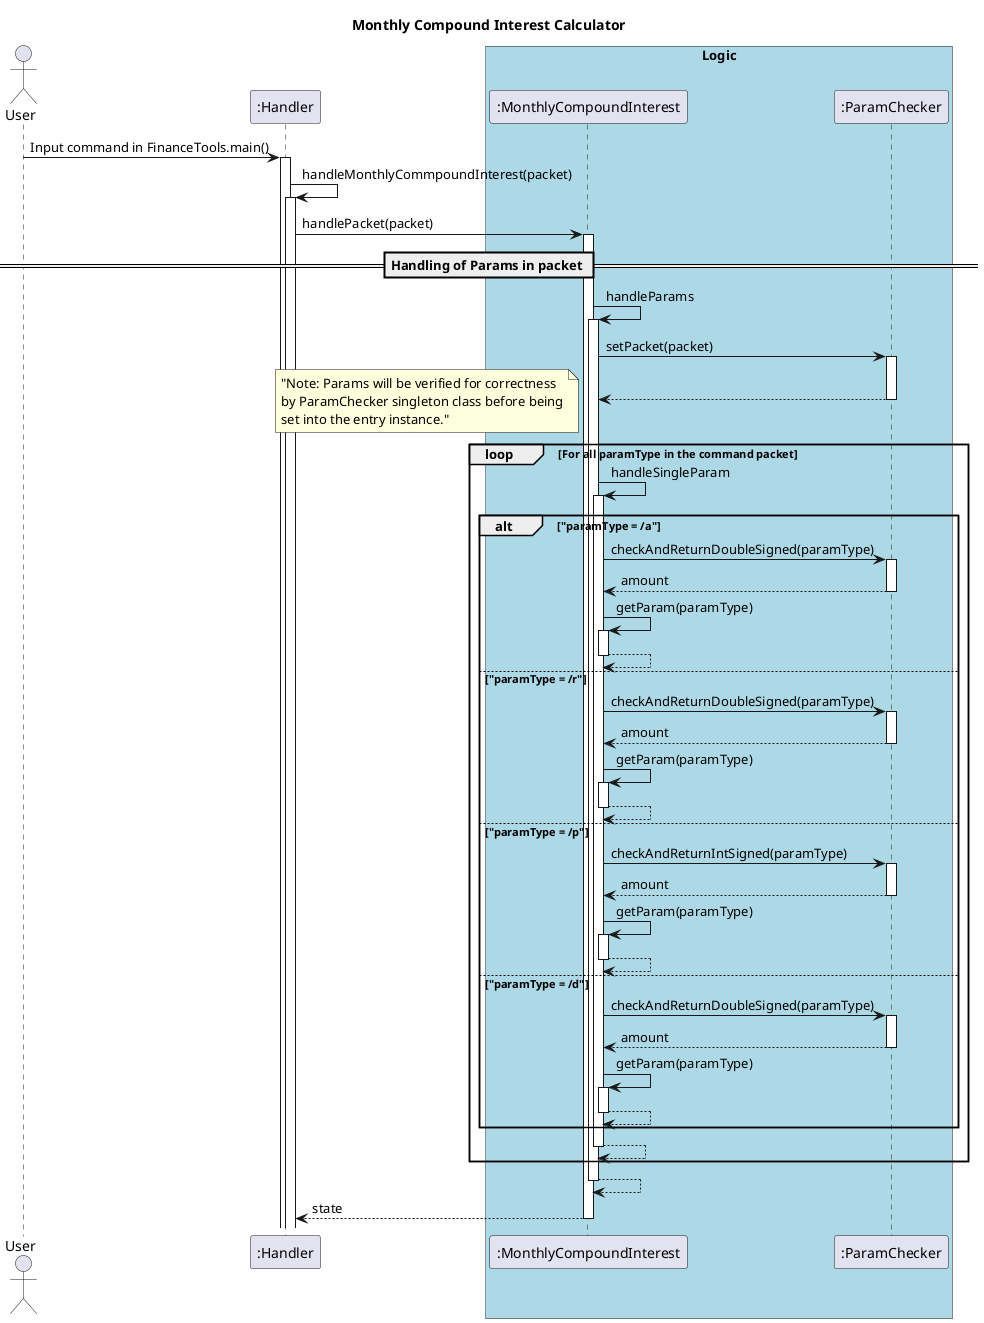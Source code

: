 @startuml
title Monthly Compound Interest Calculator
autoactivate on
actor User

"User" ->  ":Handler": Input command in FinanceTools.main()
":Handler" -> ":Handler": handleMonthlyCommpoundInterest(packet)

   ":Handler"-> ":MonthlyCompoundInterest" : handlePacket(packet)

        == Handling of Params in packet ==
        ":MonthlyCompoundInterest" -> ":MonthlyCompoundInterest" : handleParams
            ":MonthlyCompoundInterest" -> ":ParamChecker" : setPacket(packet)
            return
            loop For all paramType in the command packet
                note left: "Note: Params will be verified for correctness\nby ParamChecker singleton class before being\nset into the entry instance."
                ":MonthlyCompoundInterest" -> ":MonthlyCompoundInterest" : handleSingleParam
                    alt "paramType = /a"
                        ":MonthlyCompoundInterest" ->":ParamChecker": checkAndReturnDoubleSigned(paramType)
                        return amount
                        ":MonthlyCompoundInterest" -> ":MonthlyCompoundInterest" : getParam(paramType)
                        return
                    else "paramType = /r"
                        ":MonthlyCompoundInterest" ->":ParamChecker": checkAndReturnDoubleSigned(paramType)
                        return amount
                        ":MonthlyCompoundInterest" -> ":MonthlyCompoundInterest" : getParam(paramType)
                        return
                    else "paramType = /p"
                        ":MonthlyCompoundInterest" ->":ParamChecker": checkAndReturnIntSigned(paramType)
                        return amount
                        ":MonthlyCompoundInterest" -> ":MonthlyCompoundInterest" : getParam(paramType)
                        return
                    else "paramType = /d"
                        ":MonthlyCompoundInterest" ->":ParamChecker": checkAndReturnDoubleSigned(paramType)
                        return amount
                        ":MonthlyCompoundInterest" -> ":MonthlyCompoundInterest" : getParam(paramType)
                        return
                    end
                return
            end
        return

return state

deactivate User


box "Logic" #LightBlue
participant ":MonthlyCompoundInterest"
participant ":ParamChecker"
endBox
@enduml